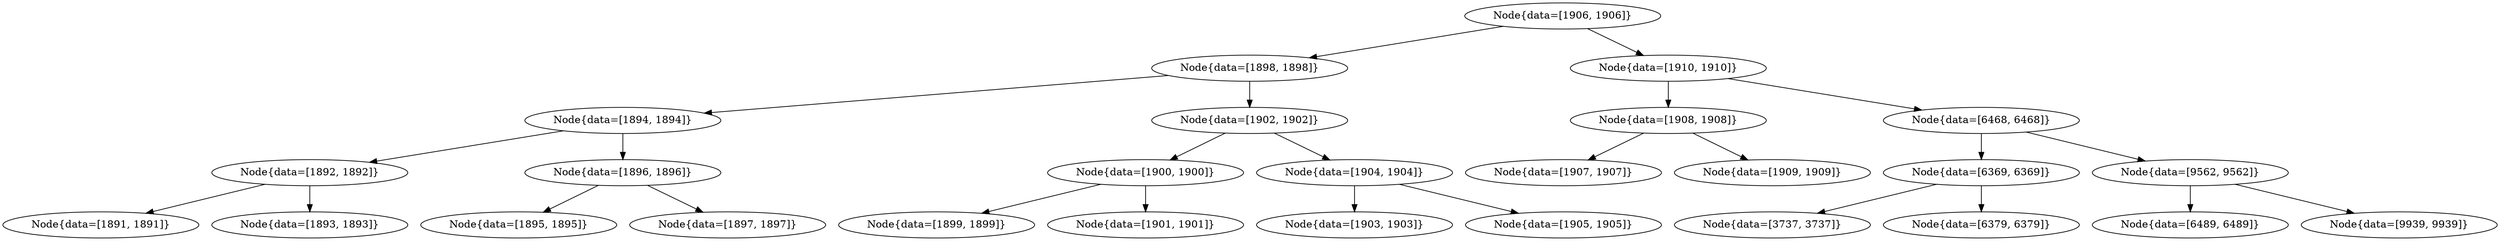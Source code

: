 digraph G{
1015274649 [label="Node{data=[1906, 1906]}"]
1015274649 -> 1877666253
1877666253 [label="Node{data=[1898, 1898]}"]
1877666253 -> 655509644
655509644 [label="Node{data=[1894, 1894]}"]
655509644 -> 1746541246
1746541246 [label="Node{data=[1892, 1892]}"]
1746541246 -> 1256154160
1256154160 [label="Node{data=[1891, 1891]}"]
1746541246 -> 1917016103
1917016103 [label="Node{data=[1893, 1893]}"]
655509644 -> 1193294027
1193294027 [label="Node{data=[1896, 1896]}"]
1193294027 -> 2136409467
2136409467 [label="Node{data=[1895, 1895]}"]
1193294027 -> 1318588485
1318588485 [label="Node{data=[1897, 1897]}"]
1877666253 -> 653458385
653458385 [label="Node{data=[1902, 1902]}"]
653458385 -> 1624402340
1624402340 [label="Node{data=[1900, 1900]}"]
1624402340 -> 661242904
661242904 [label="Node{data=[1899, 1899]}"]
1624402340 -> 704508552
704508552 [label="Node{data=[1901, 1901]}"]
653458385 -> 417376277
417376277 [label="Node{data=[1904, 1904]}"]
417376277 -> 1804369380
1804369380 [label="Node{data=[1903, 1903]}"]
417376277 -> 36449673
36449673 [label="Node{data=[1905, 1905]}"]
1015274649 -> 1149499126
1149499126 [label="Node{data=[1910, 1910]}"]
1149499126 -> 1497255539
1497255539 [label="Node{data=[1908, 1908]}"]
1497255539 -> 1372941293
1372941293 [label="Node{data=[1907, 1907]}"]
1497255539 -> 855000123
855000123 [label="Node{data=[1909, 1909]}"]
1149499126 -> 1763258581
1763258581 [label="Node{data=[6468, 6468]}"]
1763258581 -> 1115666003
1115666003 [label="Node{data=[6369, 6369]}"]
1115666003 -> 940517362
940517362 [label="Node{data=[3737, 3737]}"]
1115666003 -> 945318740
945318740 [label="Node{data=[6379, 6379]}"]
1763258581 -> 417823506
417823506 [label="Node{data=[9562, 9562]}"]
417823506 -> 655723379
655723379 [label="Node{data=[6489, 6489]}"]
417823506 -> 1717835988
1717835988 [label="Node{data=[9939, 9939]}"]
}